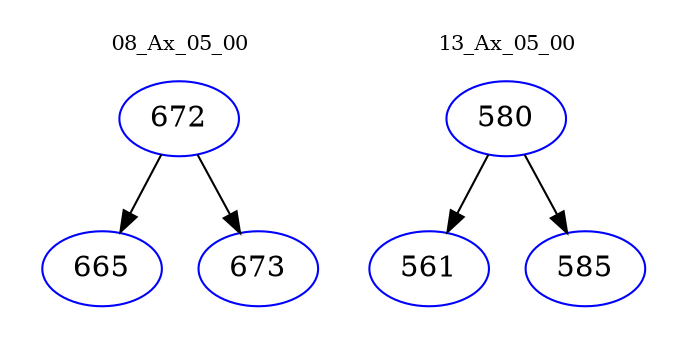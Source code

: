 digraph{
subgraph cluster_0 {
color = white
label = "08_Ax_05_00";
fontsize=10;
T0_672 [label="672", color="blue"]
T0_672 -> T0_665 [color="black"]
T0_665 [label="665", color="blue"]
T0_672 -> T0_673 [color="black"]
T0_673 [label="673", color="blue"]
}
subgraph cluster_1 {
color = white
label = "13_Ax_05_00";
fontsize=10;
T1_580 [label="580", color="blue"]
T1_580 -> T1_561 [color="black"]
T1_561 [label="561", color="blue"]
T1_580 -> T1_585 [color="black"]
T1_585 [label="585", color="blue"]
}
}
